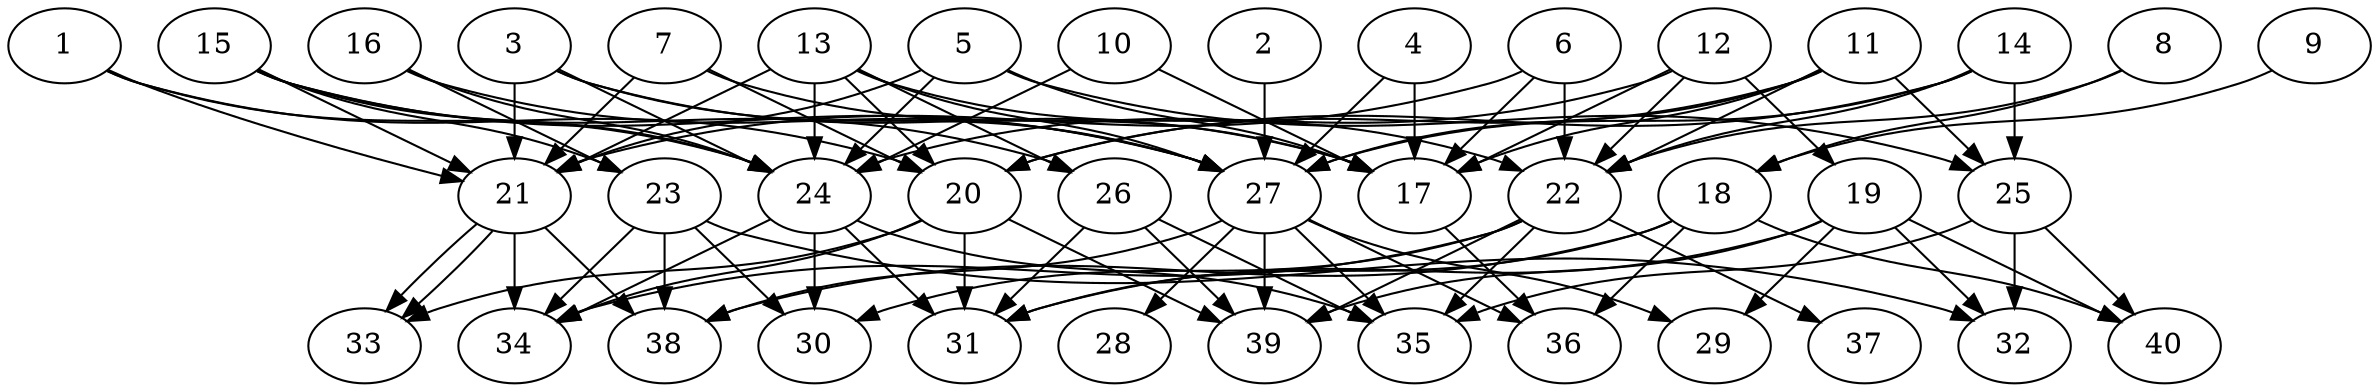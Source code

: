 // DAG automatically generated by daggen at Thu Oct  3 14:06:48 2019
// ./daggen --dot -n 40 --ccr 0.3 --fat 0.7 --regular 0.5 --density 0.5 --mindata 5242880 --maxdata 52428800 
digraph G {
  1 [size="160191147", alpha="0.05", expect_size="48057344"] 
  1 -> 20 [size ="48057344"]
  1 -> 21 [size ="48057344"]
  1 -> 24 [size ="48057344"]
  2 [size="157945173", alpha="0.01", expect_size="47383552"] 
  2 -> 27 [size ="47383552"]
  3 [size="153572693", alpha="0.16", expect_size="46071808"] 
  3 -> 17 [size ="46071808"]
  3 -> 21 [size ="46071808"]
  3 -> 24 [size ="46071808"]
  3 -> 27 [size ="46071808"]
  4 [size="116575573", alpha="0.05", expect_size="34972672"] 
  4 -> 17 [size ="34972672"]
  4 -> 27 [size ="34972672"]
  5 [size="32235520", alpha="0.02", expect_size="9670656"] 
  5 -> 17 [size ="9670656"]
  5 -> 21 [size ="9670656"]
  5 -> 24 [size ="9670656"]
  5 -> 25 [size ="9670656"]
  6 [size="112773120", alpha="0.03", expect_size="33831936"] 
  6 -> 17 [size ="33831936"]
  6 -> 21 [size ="33831936"]
  6 -> 22 [size ="33831936"]
  7 [size="143114240", alpha="0.19", expect_size="42934272"] 
  7 -> 17 [size ="42934272"]
  7 -> 20 [size ="42934272"]
  7 -> 21 [size ="42934272"]
  8 [size="152115200", alpha="0.05", expect_size="45634560"] 
  8 -> 18 [size ="45634560"]
  8 -> 22 [size ="45634560"]
  9 [size="87705600", alpha="0.16", expect_size="26311680"] 
  9 -> 18 [size ="26311680"]
  10 [size="21312853", alpha="0.03", expect_size="6393856"] 
  10 -> 17 [size ="6393856"]
  10 -> 24 [size ="6393856"]
  11 [size="122736640", alpha="0.09", expect_size="36820992"] 
  11 -> 17 [size ="36820992"]
  11 -> 20 [size ="36820992"]
  11 -> 22 [size ="36820992"]
  11 -> 25 [size ="36820992"]
  11 -> 27 [size ="36820992"]
  12 [size="158378667", alpha="0.03", expect_size="47513600"] 
  12 -> 17 [size ="47513600"]
  12 -> 19 [size ="47513600"]
  12 -> 22 [size ="47513600"]
  12 -> 24 [size ="47513600"]
  13 [size="165270187", alpha="0.14", expect_size="49581056"] 
  13 -> 20 [size ="49581056"]
  13 -> 21 [size ="49581056"]
  13 -> 22 [size ="49581056"]
  13 -> 24 [size ="49581056"]
  13 -> 26 [size ="49581056"]
  13 -> 27 [size ="49581056"]
  14 [size="134983680", alpha="0.14", expect_size="40495104"] 
  14 -> 20 [size ="40495104"]
  14 -> 22 [size ="40495104"]
  14 -> 25 [size ="40495104"]
  14 -> 27 [size ="40495104"]
  15 [size="20029440", alpha="0.12", expect_size="6008832"] 
  15 -> 21 [size ="6008832"]
  15 -> 23 [size ="6008832"]
  15 -> 24 [size ="6008832"]
  15 -> 26 [size ="6008832"]
  15 -> 27 [size ="6008832"]
  16 [size="37485227", alpha="0.09", expect_size="11245568"] 
  16 -> 23 [size ="11245568"]
  16 -> 24 [size ="11245568"]
  16 -> 27 [size ="11245568"]
  17 [size="60617387", alpha="0.14", expect_size="18185216"] 
  17 -> 36 [size ="18185216"]
  18 [size="49131520", alpha="0.10", expect_size="14739456"] 
  18 -> 31 [size ="14739456"]
  18 -> 36 [size ="14739456"]
  18 -> 38 [size ="14739456"]
  18 -> 40 [size ="14739456"]
  19 [size="90668373", alpha="0.09", expect_size="27200512"] 
  19 -> 29 [size ="27200512"]
  19 -> 31 [size ="27200512"]
  19 -> 32 [size ="27200512"]
  19 -> 39 [size ="27200512"]
  19 -> 40 [size ="27200512"]
  20 [size="60320427", alpha="0.03", expect_size="18096128"] 
  20 -> 31 [size ="18096128"]
  20 -> 33 [size ="18096128"]
  20 -> 34 [size ="18096128"]
  20 -> 39 [size ="18096128"]
  21 [size="86626987", alpha="0.15", expect_size="25988096"] 
  21 -> 33 [size ="25988096"]
  21 -> 33 [size ="25988096"]
  21 -> 34 [size ="25988096"]
  21 -> 38 [size ="25988096"]
  22 [size="160303787", alpha="0.05", expect_size="48091136"] 
  22 -> 30 [size ="48091136"]
  22 -> 34 [size ="48091136"]
  22 -> 35 [size ="48091136"]
  22 -> 37 [size ="48091136"]
  22 -> 39 [size ="48091136"]
  23 [size="27023360", alpha="0.12", expect_size="8107008"] 
  23 -> 30 [size ="8107008"]
  23 -> 32 [size ="8107008"]
  23 -> 34 [size ="8107008"]
  23 -> 38 [size ="8107008"]
  24 [size="136523093", alpha="0.12", expect_size="40956928"] 
  24 -> 30 [size ="40956928"]
  24 -> 31 [size ="40956928"]
  24 -> 34 [size ="40956928"]
  24 -> 35 [size ="40956928"]
  25 [size="85790720", alpha="0.13", expect_size="25737216"] 
  25 -> 32 [size ="25737216"]
  25 -> 35 [size ="25737216"]
  25 -> 40 [size ="25737216"]
  26 [size="23183360", alpha="0.07", expect_size="6955008"] 
  26 -> 31 [size ="6955008"]
  26 -> 35 [size ="6955008"]
  26 -> 39 [size ="6955008"]
  27 [size="92555947", alpha="0.17", expect_size="27766784"] 
  27 -> 28 [size ="27766784"]
  27 -> 29 [size ="27766784"]
  27 -> 35 [size ="27766784"]
  27 -> 36 [size ="27766784"]
  27 -> 38 [size ="27766784"]
  27 -> 39 [size ="27766784"]
  28 [size="47964160", alpha="0.04", expect_size="14389248"] 
  29 [size="129839787", alpha="0.20", expect_size="38951936"] 
  30 [size="42922667", alpha="0.16", expect_size="12876800"] 
  31 [size="65112747", alpha="0.06", expect_size="19533824"] 
  32 [size="24552107", alpha="0.13", expect_size="7365632"] 
  33 [size="61713067", alpha="0.20", expect_size="18513920"] 
  34 [size="155405653", alpha="0.01", expect_size="46621696"] 
  35 [size="90159787", alpha="0.03", expect_size="27047936"] 
  36 [size="38017707", alpha="0.07", expect_size="11405312"] 
  37 [size="94286507", alpha="0.16", expect_size="28285952"] 
  38 [size="70027947", alpha="0.10", expect_size="21008384"] 
  39 [size="99884373", alpha="0.13", expect_size="29965312"] 
  40 [size="96802133", alpha="0.02", expect_size="29040640"] 
}
